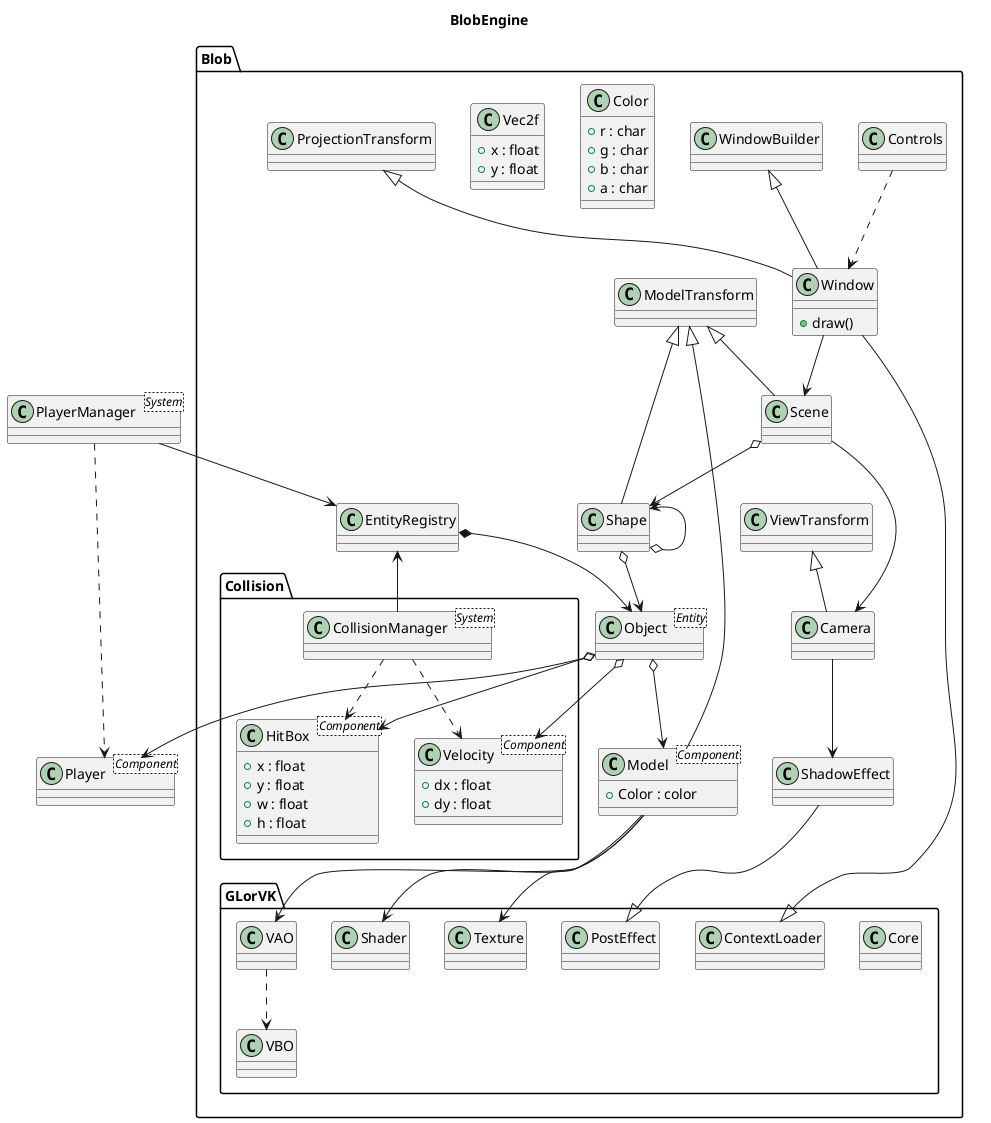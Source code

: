 @startuml
title BlobEngine

namespace Blob {

    class Object <Entity> {
    }

    class WindowBuilder {

    }

    WindowBuilder <|-- Window

    Object o--> Model

    EntityRegistry *--> Object

    ModelTransform <|-- Shape
    ModelTransform <|-- Scene
    ModelTransform <|-- Model

    ViewTransform <|-- Camera

    Camera --> ShadowEffect

    ProjectionTransform <|-- Window

    class Window {
      + draw()
    }

    Window --> Scene

    class Model <Component> {
        + Color : color
    }

    namespace GLorVK {
        class Core {
        }

        ContextLoader <|-- Blob.Window

        Blob.Model --> VAO
        Blob.Model --> Texture
        Blob.Model --> Shader
        VAO ..> VBO

        class PostEffect {

        }

        Blob.ShadowEffect --|> PostEffect
    }

    Shape o-up-> Shape
    Shape o--> Object

    Scene -right-> Camera
    Scene o--> Shape

    namespace Collision {
        CollisionManager --> Blob.EntityRegistry
        CollisionManager ..> HitBox
        CollisionManager ..> Velocity


        Blob.Object o--> Velocity
        Blob.Object o--> HitBox

        class CollisionManager <System> {

        }

        class HitBox <Component> {
            + x : float
            + y : float
            + w : float
            + h : float
        }
        class Velocity <Component> {
            + dx : float
            + dy : float
        }
    }

    class Color {
        +r : char
        +g : char
        +b : char
        +a : char
    }

    class Vec2f {
        + x : float
        + y : float
    }

    class Controls {

    }

    Controls ..> Window
}

class Player <Component> {

}

class PlayerManager <System> {

}

PlayerManager ..> Player
PlayerManager --> Blob.EntityRegistry

Blob.Object o--> Player
@enduml
